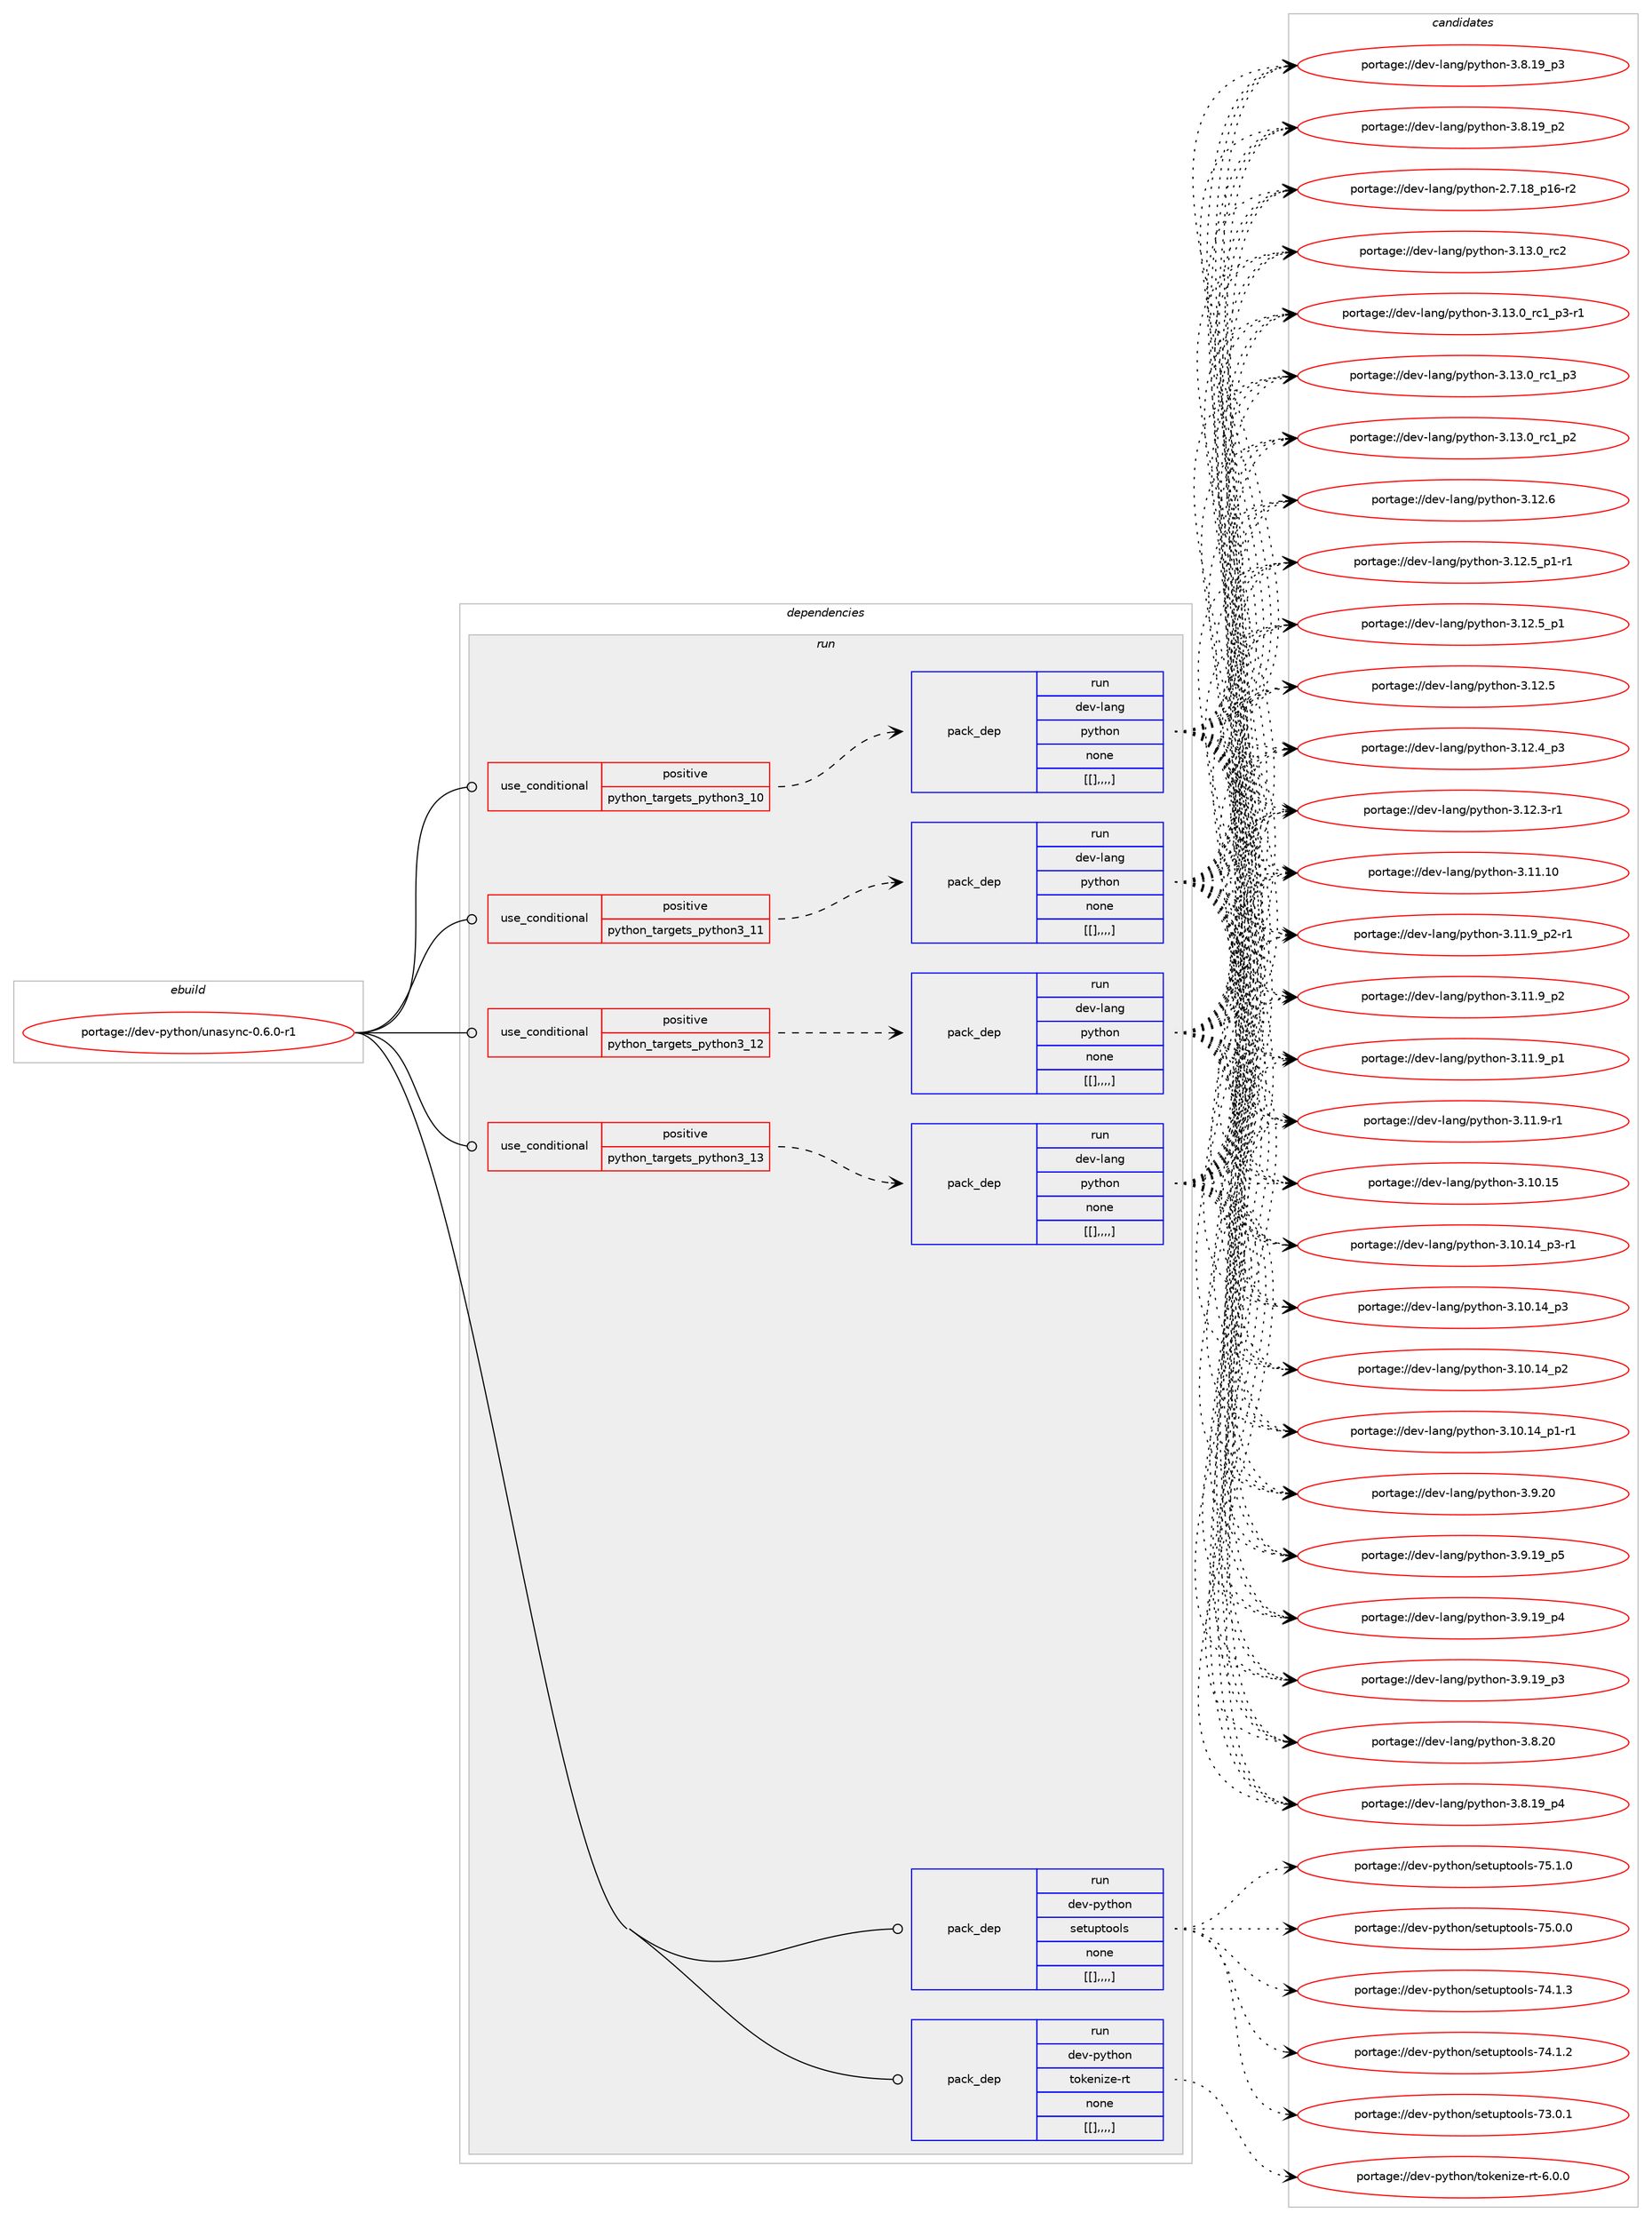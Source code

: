 digraph prolog {

# *************
# Graph options
# *************

newrank=true;
concentrate=true;
compound=true;
graph [rankdir=LR,fontname=Helvetica,fontsize=10,ranksep=1.5];#, ranksep=2.5, nodesep=0.2];
edge  [arrowhead=vee];
node  [fontname=Helvetica,fontsize=10];

# **********
# The ebuild
# **********

subgraph cluster_leftcol {
color=gray;
label=<<i>ebuild</i>>;
id [label="portage://dev-python/unasync-0.6.0-r1", color=red, width=4, href="../dev-python/unasync-0.6.0-r1.svg"];
}

# ****************
# The dependencies
# ****************

subgraph cluster_midcol {
color=gray;
label=<<i>dependencies</i>>;
subgraph cluster_compile {
fillcolor="#eeeeee";
style=filled;
label=<<i>compile</i>>;
}
subgraph cluster_compileandrun {
fillcolor="#eeeeee";
style=filled;
label=<<i>compile and run</i>>;
}
subgraph cluster_run {
fillcolor="#eeeeee";
style=filled;
label=<<i>run</i>>;
subgraph cond41913 {
dependency168881 [label=<<TABLE BORDER="0" CELLBORDER="1" CELLSPACING="0" CELLPADDING="4"><TR><TD ROWSPAN="3" CELLPADDING="10">use_conditional</TD></TR><TR><TD>positive</TD></TR><TR><TD>python_targets_python3_10</TD></TR></TABLE>>, shape=none, color=red];
subgraph pack125702 {
dependency168882 [label=<<TABLE BORDER="0" CELLBORDER="1" CELLSPACING="0" CELLPADDING="4" WIDTH="220"><TR><TD ROWSPAN="6" CELLPADDING="30">pack_dep</TD></TR><TR><TD WIDTH="110">run</TD></TR><TR><TD>dev-lang</TD></TR><TR><TD>python</TD></TR><TR><TD>none</TD></TR><TR><TD>[[],,,,]</TD></TR></TABLE>>, shape=none, color=blue];
}
dependency168881:e -> dependency168882:w [weight=20,style="dashed",arrowhead="vee"];
}
id:e -> dependency168881:w [weight=20,style="solid",arrowhead="odot"];
subgraph cond41914 {
dependency168883 [label=<<TABLE BORDER="0" CELLBORDER="1" CELLSPACING="0" CELLPADDING="4"><TR><TD ROWSPAN="3" CELLPADDING="10">use_conditional</TD></TR><TR><TD>positive</TD></TR><TR><TD>python_targets_python3_11</TD></TR></TABLE>>, shape=none, color=red];
subgraph pack125703 {
dependency168884 [label=<<TABLE BORDER="0" CELLBORDER="1" CELLSPACING="0" CELLPADDING="4" WIDTH="220"><TR><TD ROWSPAN="6" CELLPADDING="30">pack_dep</TD></TR><TR><TD WIDTH="110">run</TD></TR><TR><TD>dev-lang</TD></TR><TR><TD>python</TD></TR><TR><TD>none</TD></TR><TR><TD>[[],,,,]</TD></TR></TABLE>>, shape=none, color=blue];
}
dependency168883:e -> dependency168884:w [weight=20,style="dashed",arrowhead="vee"];
}
id:e -> dependency168883:w [weight=20,style="solid",arrowhead="odot"];
subgraph cond41915 {
dependency168885 [label=<<TABLE BORDER="0" CELLBORDER="1" CELLSPACING="0" CELLPADDING="4"><TR><TD ROWSPAN="3" CELLPADDING="10">use_conditional</TD></TR><TR><TD>positive</TD></TR><TR><TD>python_targets_python3_12</TD></TR></TABLE>>, shape=none, color=red];
subgraph pack125704 {
dependency168886 [label=<<TABLE BORDER="0" CELLBORDER="1" CELLSPACING="0" CELLPADDING="4" WIDTH="220"><TR><TD ROWSPAN="6" CELLPADDING="30">pack_dep</TD></TR><TR><TD WIDTH="110">run</TD></TR><TR><TD>dev-lang</TD></TR><TR><TD>python</TD></TR><TR><TD>none</TD></TR><TR><TD>[[],,,,]</TD></TR></TABLE>>, shape=none, color=blue];
}
dependency168885:e -> dependency168886:w [weight=20,style="dashed",arrowhead="vee"];
}
id:e -> dependency168885:w [weight=20,style="solid",arrowhead="odot"];
subgraph cond41916 {
dependency168887 [label=<<TABLE BORDER="0" CELLBORDER="1" CELLSPACING="0" CELLPADDING="4"><TR><TD ROWSPAN="3" CELLPADDING="10">use_conditional</TD></TR><TR><TD>positive</TD></TR><TR><TD>python_targets_python3_13</TD></TR></TABLE>>, shape=none, color=red];
subgraph pack125705 {
dependency168888 [label=<<TABLE BORDER="0" CELLBORDER="1" CELLSPACING="0" CELLPADDING="4" WIDTH="220"><TR><TD ROWSPAN="6" CELLPADDING="30">pack_dep</TD></TR><TR><TD WIDTH="110">run</TD></TR><TR><TD>dev-lang</TD></TR><TR><TD>python</TD></TR><TR><TD>none</TD></TR><TR><TD>[[],,,,]</TD></TR></TABLE>>, shape=none, color=blue];
}
dependency168887:e -> dependency168888:w [weight=20,style="dashed",arrowhead="vee"];
}
id:e -> dependency168887:w [weight=20,style="solid",arrowhead="odot"];
subgraph pack125706 {
dependency168889 [label=<<TABLE BORDER="0" CELLBORDER="1" CELLSPACING="0" CELLPADDING="4" WIDTH="220"><TR><TD ROWSPAN="6" CELLPADDING="30">pack_dep</TD></TR><TR><TD WIDTH="110">run</TD></TR><TR><TD>dev-python</TD></TR><TR><TD>setuptools</TD></TR><TR><TD>none</TD></TR><TR><TD>[[],,,,]</TD></TR></TABLE>>, shape=none, color=blue];
}
id:e -> dependency168889:w [weight=20,style="solid",arrowhead="odot"];
subgraph pack125707 {
dependency168890 [label=<<TABLE BORDER="0" CELLBORDER="1" CELLSPACING="0" CELLPADDING="4" WIDTH="220"><TR><TD ROWSPAN="6" CELLPADDING="30">pack_dep</TD></TR><TR><TD WIDTH="110">run</TD></TR><TR><TD>dev-python</TD></TR><TR><TD>tokenize-rt</TD></TR><TR><TD>none</TD></TR><TR><TD>[[],,,,]</TD></TR></TABLE>>, shape=none, color=blue];
}
id:e -> dependency168890:w [weight=20,style="solid",arrowhead="odot"];
}
}

# **************
# The candidates
# **************

subgraph cluster_choices {
rank=same;
color=gray;
label=<<i>candidates</i>>;

subgraph choice125702 {
color=black;
nodesep=1;
choice10010111845108971101034711212111610411111045514649514648951149950 [label="portage://dev-lang/python-3.13.0_rc2", color=red, width=4,href="../dev-lang/python-3.13.0_rc2.svg"];
choice1001011184510897110103471121211161041111104551464951464895114994995112514511449 [label="portage://dev-lang/python-3.13.0_rc1_p3-r1", color=red, width=4,href="../dev-lang/python-3.13.0_rc1_p3-r1.svg"];
choice100101118451089711010347112121116104111110455146495146489511499499511251 [label="portage://dev-lang/python-3.13.0_rc1_p3", color=red, width=4,href="../dev-lang/python-3.13.0_rc1_p3.svg"];
choice100101118451089711010347112121116104111110455146495146489511499499511250 [label="portage://dev-lang/python-3.13.0_rc1_p2", color=red, width=4,href="../dev-lang/python-3.13.0_rc1_p2.svg"];
choice10010111845108971101034711212111610411111045514649504654 [label="portage://dev-lang/python-3.12.6", color=red, width=4,href="../dev-lang/python-3.12.6.svg"];
choice1001011184510897110103471121211161041111104551464950465395112494511449 [label="portage://dev-lang/python-3.12.5_p1-r1", color=red, width=4,href="../dev-lang/python-3.12.5_p1-r1.svg"];
choice100101118451089711010347112121116104111110455146495046539511249 [label="portage://dev-lang/python-3.12.5_p1", color=red, width=4,href="../dev-lang/python-3.12.5_p1.svg"];
choice10010111845108971101034711212111610411111045514649504653 [label="portage://dev-lang/python-3.12.5", color=red, width=4,href="../dev-lang/python-3.12.5.svg"];
choice100101118451089711010347112121116104111110455146495046529511251 [label="portage://dev-lang/python-3.12.4_p3", color=red, width=4,href="../dev-lang/python-3.12.4_p3.svg"];
choice100101118451089711010347112121116104111110455146495046514511449 [label="portage://dev-lang/python-3.12.3-r1", color=red, width=4,href="../dev-lang/python-3.12.3-r1.svg"];
choice1001011184510897110103471121211161041111104551464949464948 [label="portage://dev-lang/python-3.11.10", color=red, width=4,href="../dev-lang/python-3.11.10.svg"];
choice1001011184510897110103471121211161041111104551464949465795112504511449 [label="portage://dev-lang/python-3.11.9_p2-r1", color=red, width=4,href="../dev-lang/python-3.11.9_p2-r1.svg"];
choice100101118451089711010347112121116104111110455146494946579511250 [label="portage://dev-lang/python-3.11.9_p2", color=red, width=4,href="../dev-lang/python-3.11.9_p2.svg"];
choice100101118451089711010347112121116104111110455146494946579511249 [label="portage://dev-lang/python-3.11.9_p1", color=red, width=4,href="../dev-lang/python-3.11.9_p1.svg"];
choice100101118451089711010347112121116104111110455146494946574511449 [label="portage://dev-lang/python-3.11.9-r1", color=red, width=4,href="../dev-lang/python-3.11.9-r1.svg"];
choice1001011184510897110103471121211161041111104551464948464953 [label="portage://dev-lang/python-3.10.15", color=red, width=4,href="../dev-lang/python-3.10.15.svg"];
choice100101118451089711010347112121116104111110455146494846495295112514511449 [label="portage://dev-lang/python-3.10.14_p3-r1", color=red, width=4,href="../dev-lang/python-3.10.14_p3-r1.svg"];
choice10010111845108971101034711212111610411111045514649484649529511251 [label="portage://dev-lang/python-3.10.14_p3", color=red, width=4,href="../dev-lang/python-3.10.14_p3.svg"];
choice10010111845108971101034711212111610411111045514649484649529511250 [label="portage://dev-lang/python-3.10.14_p2", color=red, width=4,href="../dev-lang/python-3.10.14_p2.svg"];
choice100101118451089711010347112121116104111110455146494846495295112494511449 [label="portage://dev-lang/python-3.10.14_p1-r1", color=red, width=4,href="../dev-lang/python-3.10.14_p1-r1.svg"];
choice10010111845108971101034711212111610411111045514657465048 [label="portage://dev-lang/python-3.9.20", color=red, width=4,href="../dev-lang/python-3.9.20.svg"];
choice100101118451089711010347112121116104111110455146574649579511253 [label="portage://dev-lang/python-3.9.19_p5", color=red, width=4,href="../dev-lang/python-3.9.19_p5.svg"];
choice100101118451089711010347112121116104111110455146574649579511252 [label="portage://dev-lang/python-3.9.19_p4", color=red, width=4,href="../dev-lang/python-3.9.19_p4.svg"];
choice100101118451089711010347112121116104111110455146574649579511251 [label="portage://dev-lang/python-3.9.19_p3", color=red, width=4,href="../dev-lang/python-3.9.19_p3.svg"];
choice10010111845108971101034711212111610411111045514656465048 [label="portage://dev-lang/python-3.8.20", color=red, width=4,href="../dev-lang/python-3.8.20.svg"];
choice100101118451089711010347112121116104111110455146564649579511252 [label="portage://dev-lang/python-3.8.19_p4", color=red, width=4,href="../dev-lang/python-3.8.19_p4.svg"];
choice100101118451089711010347112121116104111110455146564649579511251 [label="portage://dev-lang/python-3.8.19_p3", color=red, width=4,href="../dev-lang/python-3.8.19_p3.svg"];
choice100101118451089711010347112121116104111110455146564649579511250 [label="portage://dev-lang/python-3.8.19_p2", color=red, width=4,href="../dev-lang/python-3.8.19_p2.svg"];
choice100101118451089711010347112121116104111110455046554649569511249544511450 [label="portage://dev-lang/python-2.7.18_p16-r2", color=red, width=4,href="../dev-lang/python-2.7.18_p16-r2.svg"];
dependency168882:e -> choice10010111845108971101034711212111610411111045514649514648951149950:w [style=dotted,weight="100"];
dependency168882:e -> choice1001011184510897110103471121211161041111104551464951464895114994995112514511449:w [style=dotted,weight="100"];
dependency168882:e -> choice100101118451089711010347112121116104111110455146495146489511499499511251:w [style=dotted,weight="100"];
dependency168882:e -> choice100101118451089711010347112121116104111110455146495146489511499499511250:w [style=dotted,weight="100"];
dependency168882:e -> choice10010111845108971101034711212111610411111045514649504654:w [style=dotted,weight="100"];
dependency168882:e -> choice1001011184510897110103471121211161041111104551464950465395112494511449:w [style=dotted,weight="100"];
dependency168882:e -> choice100101118451089711010347112121116104111110455146495046539511249:w [style=dotted,weight="100"];
dependency168882:e -> choice10010111845108971101034711212111610411111045514649504653:w [style=dotted,weight="100"];
dependency168882:e -> choice100101118451089711010347112121116104111110455146495046529511251:w [style=dotted,weight="100"];
dependency168882:e -> choice100101118451089711010347112121116104111110455146495046514511449:w [style=dotted,weight="100"];
dependency168882:e -> choice1001011184510897110103471121211161041111104551464949464948:w [style=dotted,weight="100"];
dependency168882:e -> choice1001011184510897110103471121211161041111104551464949465795112504511449:w [style=dotted,weight="100"];
dependency168882:e -> choice100101118451089711010347112121116104111110455146494946579511250:w [style=dotted,weight="100"];
dependency168882:e -> choice100101118451089711010347112121116104111110455146494946579511249:w [style=dotted,weight="100"];
dependency168882:e -> choice100101118451089711010347112121116104111110455146494946574511449:w [style=dotted,weight="100"];
dependency168882:e -> choice1001011184510897110103471121211161041111104551464948464953:w [style=dotted,weight="100"];
dependency168882:e -> choice100101118451089711010347112121116104111110455146494846495295112514511449:w [style=dotted,weight="100"];
dependency168882:e -> choice10010111845108971101034711212111610411111045514649484649529511251:w [style=dotted,weight="100"];
dependency168882:e -> choice10010111845108971101034711212111610411111045514649484649529511250:w [style=dotted,weight="100"];
dependency168882:e -> choice100101118451089711010347112121116104111110455146494846495295112494511449:w [style=dotted,weight="100"];
dependency168882:e -> choice10010111845108971101034711212111610411111045514657465048:w [style=dotted,weight="100"];
dependency168882:e -> choice100101118451089711010347112121116104111110455146574649579511253:w [style=dotted,weight="100"];
dependency168882:e -> choice100101118451089711010347112121116104111110455146574649579511252:w [style=dotted,weight="100"];
dependency168882:e -> choice100101118451089711010347112121116104111110455146574649579511251:w [style=dotted,weight="100"];
dependency168882:e -> choice10010111845108971101034711212111610411111045514656465048:w [style=dotted,weight="100"];
dependency168882:e -> choice100101118451089711010347112121116104111110455146564649579511252:w [style=dotted,weight="100"];
dependency168882:e -> choice100101118451089711010347112121116104111110455146564649579511251:w [style=dotted,weight="100"];
dependency168882:e -> choice100101118451089711010347112121116104111110455146564649579511250:w [style=dotted,weight="100"];
dependency168882:e -> choice100101118451089711010347112121116104111110455046554649569511249544511450:w [style=dotted,weight="100"];
}
subgraph choice125703 {
color=black;
nodesep=1;
choice10010111845108971101034711212111610411111045514649514648951149950 [label="portage://dev-lang/python-3.13.0_rc2", color=red, width=4,href="../dev-lang/python-3.13.0_rc2.svg"];
choice1001011184510897110103471121211161041111104551464951464895114994995112514511449 [label="portage://dev-lang/python-3.13.0_rc1_p3-r1", color=red, width=4,href="../dev-lang/python-3.13.0_rc1_p3-r1.svg"];
choice100101118451089711010347112121116104111110455146495146489511499499511251 [label="portage://dev-lang/python-3.13.0_rc1_p3", color=red, width=4,href="../dev-lang/python-3.13.0_rc1_p3.svg"];
choice100101118451089711010347112121116104111110455146495146489511499499511250 [label="portage://dev-lang/python-3.13.0_rc1_p2", color=red, width=4,href="../dev-lang/python-3.13.0_rc1_p2.svg"];
choice10010111845108971101034711212111610411111045514649504654 [label="portage://dev-lang/python-3.12.6", color=red, width=4,href="../dev-lang/python-3.12.6.svg"];
choice1001011184510897110103471121211161041111104551464950465395112494511449 [label="portage://dev-lang/python-3.12.5_p1-r1", color=red, width=4,href="../dev-lang/python-3.12.5_p1-r1.svg"];
choice100101118451089711010347112121116104111110455146495046539511249 [label="portage://dev-lang/python-3.12.5_p1", color=red, width=4,href="../dev-lang/python-3.12.5_p1.svg"];
choice10010111845108971101034711212111610411111045514649504653 [label="portage://dev-lang/python-3.12.5", color=red, width=4,href="../dev-lang/python-3.12.5.svg"];
choice100101118451089711010347112121116104111110455146495046529511251 [label="portage://dev-lang/python-3.12.4_p3", color=red, width=4,href="../dev-lang/python-3.12.4_p3.svg"];
choice100101118451089711010347112121116104111110455146495046514511449 [label="portage://dev-lang/python-3.12.3-r1", color=red, width=4,href="../dev-lang/python-3.12.3-r1.svg"];
choice1001011184510897110103471121211161041111104551464949464948 [label="portage://dev-lang/python-3.11.10", color=red, width=4,href="../dev-lang/python-3.11.10.svg"];
choice1001011184510897110103471121211161041111104551464949465795112504511449 [label="portage://dev-lang/python-3.11.9_p2-r1", color=red, width=4,href="../dev-lang/python-3.11.9_p2-r1.svg"];
choice100101118451089711010347112121116104111110455146494946579511250 [label="portage://dev-lang/python-3.11.9_p2", color=red, width=4,href="../dev-lang/python-3.11.9_p2.svg"];
choice100101118451089711010347112121116104111110455146494946579511249 [label="portage://dev-lang/python-3.11.9_p1", color=red, width=4,href="../dev-lang/python-3.11.9_p1.svg"];
choice100101118451089711010347112121116104111110455146494946574511449 [label="portage://dev-lang/python-3.11.9-r1", color=red, width=4,href="../dev-lang/python-3.11.9-r1.svg"];
choice1001011184510897110103471121211161041111104551464948464953 [label="portage://dev-lang/python-3.10.15", color=red, width=4,href="../dev-lang/python-3.10.15.svg"];
choice100101118451089711010347112121116104111110455146494846495295112514511449 [label="portage://dev-lang/python-3.10.14_p3-r1", color=red, width=4,href="../dev-lang/python-3.10.14_p3-r1.svg"];
choice10010111845108971101034711212111610411111045514649484649529511251 [label="portage://dev-lang/python-3.10.14_p3", color=red, width=4,href="../dev-lang/python-3.10.14_p3.svg"];
choice10010111845108971101034711212111610411111045514649484649529511250 [label="portage://dev-lang/python-3.10.14_p2", color=red, width=4,href="../dev-lang/python-3.10.14_p2.svg"];
choice100101118451089711010347112121116104111110455146494846495295112494511449 [label="portage://dev-lang/python-3.10.14_p1-r1", color=red, width=4,href="../dev-lang/python-3.10.14_p1-r1.svg"];
choice10010111845108971101034711212111610411111045514657465048 [label="portage://dev-lang/python-3.9.20", color=red, width=4,href="../dev-lang/python-3.9.20.svg"];
choice100101118451089711010347112121116104111110455146574649579511253 [label="portage://dev-lang/python-3.9.19_p5", color=red, width=4,href="../dev-lang/python-3.9.19_p5.svg"];
choice100101118451089711010347112121116104111110455146574649579511252 [label="portage://dev-lang/python-3.9.19_p4", color=red, width=4,href="../dev-lang/python-3.9.19_p4.svg"];
choice100101118451089711010347112121116104111110455146574649579511251 [label="portage://dev-lang/python-3.9.19_p3", color=red, width=4,href="../dev-lang/python-3.9.19_p3.svg"];
choice10010111845108971101034711212111610411111045514656465048 [label="portage://dev-lang/python-3.8.20", color=red, width=4,href="../dev-lang/python-3.8.20.svg"];
choice100101118451089711010347112121116104111110455146564649579511252 [label="portage://dev-lang/python-3.8.19_p4", color=red, width=4,href="../dev-lang/python-3.8.19_p4.svg"];
choice100101118451089711010347112121116104111110455146564649579511251 [label="portage://dev-lang/python-3.8.19_p3", color=red, width=4,href="../dev-lang/python-3.8.19_p3.svg"];
choice100101118451089711010347112121116104111110455146564649579511250 [label="portage://dev-lang/python-3.8.19_p2", color=red, width=4,href="../dev-lang/python-3.8.19_p2.svg"];
choice100101118451089711010347112121116104111110455046554649569511249544511450 [label="portage://dev-lang/python-2.7.18_p16-r2", color=red, width=4,href="../dev-lang/python-2.7.18_p16-r2.svg"];
dependency168884:e -> choice10010111845108971101034711212111610411111045514649514648951149950:w [style=dotted,weight="100"];
dependency168884:e -> choice1001011184510897110103471121211161041111104551464951464895114994995112514511449:w [style=dotted,weight="100"];
dependency168884:e -> choice100101118451089711010347112121116104111110455146495146489511499499511251:w [style=dotted,weight="100"];
dependency168884:e -> choice100101118451089711010347112121116104111110455146495146489511499499511250:w [style=dotted,weight="100"];
dependency168884:e -> choice10010111845108971101034711212111610411111045514649504654:w [style=dotted,weight="100"];
dependency168884:e -> choice1001011184510897110103471121211161041111104551464950465395112494511449:w [style=dotted,weight="100"];
dependency168884:e -> choice100101118451089711010347112121116104111110455146495046539511249:w [style=dotted,weight="100"];
dependency168884:e -> choice10010111845108971101034711212111610411111045514649504653:w [style=dotted,weight="100"];
dependency168884:e -> choice100101118451089711010347112121116104111110455146495046529511251:w [style=dotted,weight="100"];
dependency168884:e -> choice100101118451089711010347112121116104111110455146495046514511449:w [style=dotted,weight="100"];
dependency168884:e -> choice1001011184510897110103471121211161041111104551464949464948:w [style=dotted,weight="100"];
dependency168884:e -> choice1001011184510897110103471121211161041111104551464949465795112504511449:w [style=dotted,weight="100"];
dependency168884:e -> choice100101118451089711010347112121116104111110455146494946579511250:w [style=dotted,weight="100"];
dependency168884:e -> choice100101118451089711010347112121116104111110455146494946579511249:w [style=dotted,weight="100"];
dependency168884:e -> choice100101118451089711010347112121116104111110455146494946574511449:w [style=dotted,weight="100"];
dependency168884:e -> choice1001011184510897110103471121211161041111104551464948464953:w [style=dotted,weight="100"];
dependency168884:e -> choice100101118451089711010347112121116104111110455146494846495295112514511449:w [style=dotted,weight="100"];
dependency168884:e -> choice10010111845108971101034711212111610411111045514649484649529511251:w [style=dotted,weight="100"];
dependency168884:e -> choice10010111845108971101034711212111610411111045514649484649529511250:w [style=dotted,weight="100"];
dependency168884:e -> choice100101118451089711010347112121116104111110455146494846495295112494511449:w [style=dotted,weight="100"];
dependency168884:e -> choice10010111845108971101034711212111610411111045514657465048:w [style=dotted,weight="100"];
dependency168884:e -> choice100101118451089711010347112121116104111110455146574649579511253:w [style=dotted,weight="100"];
dependency168884:e -> choice100101118451089711010347112121116104111110455146574649579511252:w [style=dotted,weight="100"];
dependency168884:e -> choice100101118451089711010347112121116104111110455146574649579511251:w [style=dotted,weight="100"];
dependency168884:e -> choice10010111845108971101034711212111610411111045514656465048:w [style=dotted,weight="100"];
dependency168884:e -> choice100101118451089711010347112121116104111110455146564649579511252:w [style=dotted,weight="100"];
dependency168884:e -> choice100101118451089711010347112121116104111110455146564649579511251:w [style=dotted,weight="100"];
dependency168884:e -> choice100101118451089711010347112121116104111110455146564649579511250:w [style=dotted,weight="100"];
dependency168884:e -> choice100101118451089711010347112121116104111110455046554649569511249544511450:w [style=dotted,weight="100"];
}
subgraph choice125704 {
color=black;
nodesep=1;
choice10010111845108971101034711212111610411111045514649514648951149950 [label="portage://dev-lang/python-3.13.0_rc2", color=red, width=4,href="../dev-lang/python-3.13.0_rc2.svg"];
choice1001011184510897110103471121211161041111104551464951464895114994995112514511449 [label="portage://dev-lang/python-3.13.0_rc1_p3-r1", color=red, width=4,href="../dev-lang/python-3.13.0_rc1_p3-r1.svg"];
choice100101118451089711010347112121116104111110455146495146489511499499511251 [label="portage://dev-lang/python-3.13.0_rc1_p3", color=red, width=4,href="../dev-lang/python-3.13.0_rc1_p3.svg"];
choice100101118451089711010347112121116104111110455146495146489511499499511250 [label="portage://dev-lang/python-3.13.0_rc1_p2", color=red, width=4,href="../dev-lang/python-3.13.0_rc1_p2.svg"];
choice10010111845108971101034711212111610411111045514649504654 [label="portage://dev-lang/python-3.12.6", color=red, width=4,href="../dev-lang/python-3.12.6.svg"];
choice1001011184510897110103471121211161041111104551464950465395112494511449 [label="portage://dev-lang/python-3.12.5_p1-r1", color=red, width=4,href="../dev-lang/python-3.12.5_p1-r1.svg"];
choice100101118451089711010347112121116104111110455146495046539511249 [label="portage://dev-lang/python-3.12.5_p1", color=red, width=4,href="../dev-lang/python-3.12.5_p1.svg"];
choice10010111845108971101034711212111610411111045514649504653 [label="portage://dev-lang/python-3.12.5", color=red, width=4,href="../dev-lang/python-3.12.5.svg"];
choice100101118451089711010347112121116104111110455146495046529511251 [label="portage://dev-lang/python-3.12.4_p3", color=red, width=4,href="../dev-lang/python-3.12.4_p3.svg"];
choice100101118451089711010347112121116104111110455146495046514511449 [label="portage://dev-lang/python-3.12.3-r1", color=red, width=4,href="../dev-lang/python-3.12.3-r1.svg"];
choice1001011184510897110103471121211161041111104551464949464948 [label="portage://dev-lang/python-3.11.10", color=red, width=4,href="../dev-lang/python-3.11.10.svg"];
choice1001011184510897110103471121211161041111104551464949465795112504511449 [label="portage://dev-lang/python-3.11.9_p2-r1", color=red, width=4,href="../dev-lang/python-3.11.9_p2-r1.svg"];
choice100101118451089711010347112121116104111110455146494946579511250 [label="portage://dev-lang/python-3.11.9_p2", color=red, width=4,href="../dev-lang/python-3.11.9_p2.svg"];
choice100101118451089711010347112121116104111110455146494946579511249 [label="portage://dev-lang/python-3.11.9_p1", color=red, width=4,href="../dev-lang/python-3.11.9_p1.svg"];
choice100101118451089711010347112121116104111110455146494946574511449 [label="portage://dev-lang/python-3.11.9-r1", color=red, width=4,href="../dev-lang/python-3.11.9-r1.svg"];
choice1001011184510897110103471121211161041111104551464948464953 [label="portage://dev-lang/python-3.10.15", color=red, width=4,href="../dev-lang/python-3.10.15.svg"];
choice100101118451089711010347112121116104111110455146494846495295112514511449 [label="portage://dev-lang/python-3.10.14_p3-r1", color=red, width=4,href="../dev-lang/python-3.10.14_p3-r1.svg"];
choice10010111845108971101034711212111610411111045514649484649529511251 [label="portage://dev-lang/python-3.10.14_p3", color=red, width=4,href="../dev-lang/python-3.10.14_p3.svg"];
choice10010111845108971101034711212111610411111045514649484649529511250 [label="portage://dev-lang/python-3.10.14_p2", color=red, width=4,href="../dev-lang/python-3.10.14_p2.svg"];
choice100101118451089711010347112121116104111110455146494846495295112494511449 [label="portage://dev-lang/python-3.10.14_p1-r1", color=red, width=4,href="../dev-lang/python-3.10.14_p1-r1.svg"];
choice10010111845108971101034711212111610411111045514657465048 [label="portage://dev-lang/python-3.9.20", color=red, width=4,href="../dev-lang/python-3.9.20.svg"];
choice100101118451089711010347112121116104111110455146574649579511253 [label="portage://dev-lang/python-3.9.19_p5", color=red, width=4,href="../dev-lang/python-3.9.19_p5.svg"];
choice100101118451089711010347112121116104111110455146574649579511252 [label="portage://dev-lang/python-3.9.19_p4", color=red, width=4,href="../dev-lang/python-3.9.19_p4.svg"];
choice100101118451089711010347112121116104111110455146574649579511251 [label="portage://dev-lang/python-3.9.19_p3", color=red, width=4,href="../dev-lang/python-3.9.19_p3.svg"];
choice10010111845108971101034711212111610411111045514656465048 [label="portage://dev-lang/python-3.8.20", color=red, width=4,href="../dev-lang/python-3.8.20.svg"];
choice100101118451089711010347112121116104111110455146564649579511252 [label="portage://dev-lang/python-3.8.19_p4", color=red, width=4,href="../dev-lang/python-3.8.19_p4.svg"];
choice100101118451089711010347112121116104111110455146564649579511251 [label="portage://dev-lang/python-3.8.19_p3", color=red, width=4,href="../dev-lang/python-3.8.19_p3.svg"];
choice100101118451089711010347112121116104111110455146564649579511250 [label="portage://dev-lang/python-3.8.19_p2", color=red, width=4,href="../dev-lang/python-3.8.19_p2.svg"];
choice100101118451089711010347112121116104111110455046554649569511249544511450 [label="portage://dev-lang/python-2.7.18_p16-r2", color=red, width=4,href="../dev-lang/python-2.7.18_p16-r2.svg"];
dependency168886:e -> choice10010111845108971101034711212111610411111045514649514648951149950:w [style=dotted,weight="100"];
dependency168886:e -> choice1001011184510897110103471121211161041111104551464951464895114994995112514511449:w [style=dotted,weight="100"];
dependency168886:e -> choice100101118451089711010347112121116104111110455146495146489511499499511251:w [style=dotted,weight="100"];
dependency168886:e -> choice100101118451089711010347112121116104111110455146495146489511499499511250:w [style=dotted,weight="100"];
dependency168886:e -> choice10010111845108971101034711212111610411111045514649504654:w [style=dotted,weight="100"];
dependency168886:e -> choice1001011184510897110103471121211161041111104551464950465395112494511449:w [style=dotted,weight="100"];
dependency168886:e -> choice100101118451089711010347112121116104111110455146495046539511249:w [style=dotted,weight="100"];
dependency168886:e -> choice10010111845108971101034711212111610411111045514649504653:w [style=dotted,weight="100"];
dependency168886:e -> choice100101118451089711010347112121116104111110455146495046529511251:w [style=dotted,weight="100"];
dependency168886:e -> choice100101118451089711010347112121116104111110455146495046514511449:w [style=dotted,weight="100"];
dependency168886:e -> choice1001011184510897110103471121211161041111104551464949464948:w [style=dotted,weight="100"];
dependency168886:e -> choice1001011184510897110103471121211161041111104551464949465795112504511449:w [style=dotted,weight="100"];
dependency168886:e -> choice100101118451089711010347112121116104111110455146494946579511250:w [style=dotted,weight="100"];
dependency168886:e -> choice100101118451089711010347112121116104111110455146494946579511249:w [style=dotted,weight="100"];
dependency168886:e -> choice100101118451089711010347112121116104111110455146494946574511449:w [style=dotted,weight="100"];
dependency168886:e -> choice1001011184510897110103471121211161041111104551464948464953:w [style=dotted,weight="100"];
dependency168886:e -> choice100101118451089711010347112121116104111110455146494846495295112514511449:w [style=dotted,weight="100"];
dependency168886:e -> choice10010111845108971101034711212111610411111045514649484649529511251:w [style=dotted,weight="100"];
dependency168886:e -> choice10010111845108971101034711212111610411111045514649484649529511250:w [style=dotted,weight="100"];
dependency168886:e -> choice100101118451089711010347112121116104111110455146494846495295112494511449:w [style=dotted,weight="100"];
dependency168886:e -> choice10010111845108971101034711212111610411111045514657465048:w [style=dotted,weight="100"];
dependency168886:e -> choice100101118451089711010347112121116104111110455146574649579511253:w [style=dotted,weight="100"];
dependency168886:e -> choice100101118451089711010347112121116104111110455146574649579511252:w [style=dotted,weight="100"];
dependency168886:e -> choice100101118451089711010347112121116104111110455146574649579511251:w [style=dotted,weight="100"];
dependency168886:e -> choice10010111845108971101034711212111610411111045514656465048:w [style=dotted,weight="100"];
dependency168886:e -> choice100101118451089711010347112121116104111110455146564649579511252:w [style=dotted,weight="100"];
dependency168886:e -> choice100101118451089711010347112121116104111110455146564649579511251:w [style=dotted,weight="100"];
dependency168886:e -> choice100101118451089711010347112121116104111110455146564649579511250:w [style=dotted,weight="100"];
dependency168886:e -> choice100101118451089711010347112121116104111110455046554649569511249544511450:w [style=dotted,weight="100"];
}
subgraph choice125705 {
color=black;
nodesep=1;
choice10010111845108971101034711212111610411111045514649514648951149950 [label="portage://dev-lang/python-3.13.0_rc2", color=red, width=4,href="../dev-lang/python-3.13.0_rc2.svg"];
choice1001011184510897110103471121211161041111104551464951464895114994995112514511449 [label="portage://dev-lang/python-3.13.0_rc1_p3-r1", color=red, width=4,href="../dev-lang/python-3.13.0_rc1_p3-r1.svg"];
choice100101118451089711010347112121116104111110455146495146489511499499511251 [label="portage://dev-lang/python-3.13.0_rc1_p3", color=red, width=4,href="../dev-lang/python-3.13.0_rc1_p3.svg"];
choice100101118451089711010347112121116104111110455146495146489511499499511250 [label="portage://dev-lang/python-3.13.0_rc1_p2", color=red, width=4,href="../dev-lang/python-3.13.0_rc1_p2.svg"];
choice10010111845108971101034711212111610411111045514649504654 [label="portage://dev-lang/python-3.12.6", color=red, width=4,href="../dev-lang/python-3.12.6.svg"];
choice1001011184510897110103471121211161041111104551464950465395112494511449 [label="portage://dev-lang/python-3.12.5_p1-r1", color=red, width=4,href="../dev-lang/python-3.12.5_p1-r1.svg"];
choice100101118451089711010347112121116104111110455146495046539511249 [label="portage://dev-lang/python-3.12.5_p1", color=red, width=4,href="../dev-lang/python-3.12.5_p1.svg"];
choice10010111845108971101034711212111610411111045514649504653 [label="portage://dev-lang/python-3.12.5", color=red, width=4,href="../dev-lang/python-3.12.5.svg"];
choice100101118451089711010347112121116104111110455146495046529511251 [label="portage://dev-lang/python-3.12.4_p3", color=red, width=4,href="../dev-lang/python-3.12.4_p3.svg"];
choice100101118451089711010347112121116104111110455146495046514511449 [label="portage://dev-lang/python-3.12.3-r1", color=red, width=4,href="../dev-lang/python-3.12.3-r1.svg"];
choice1001011184510897110103471121211161041111104551464949464948 [label="portage://dev-lang/python-3.11.10", color=red, width=4,href="../dev-lang/python-3.11.10.svg"];
choice1001011184510897110103471121211161041111104551464949465795112504511449 [label="portage://dev-lang/python-3.11.9_p2-r1", color=red, width=4,href="../dev-lang/python-3.11.9_p2-r1.svg"];
choice100101118451089711010347112121116104111110455146494946579511250 [label="portage://dev-lang/python-3.11.9_p2", color=red, width=4,href="../dev-lang/python-3.11.9_p2.svg"];
choice100101118451089711010347112121116104111110455146494946579511249 [label="portage://dev-lang/python-3.11.9_p1", color=red, width=4,href="../dev-lang/python-3.11.9_p1.svg"];
choice100101118451089711010347112121116104111110455146494946574511449 [label="portage://dev-lang/python-3.11.9-r1", color=red, width=4,href="../dev-lang/python-3.11.9-r1.svg"];
choice1001011184510897110103471121211161041111104551464948464953 [label="portage://dev-lang/python-3.10.15", color=red, width=4,href="../dev-lang/python-3.10.15.svg"];
choice100101118451089711010347112121116104111110455146494846495295112514511449 [label="portage://dev-lang/python-3.10.14_p3-r1", color=red, width=4,href="../dev-lang/python-3.10.14_p3-r1.svg"];
choice10010111845108971101034711212111610411111045514649484649529511251 [label="portage://dev-lang/python-3.10.14_p3", color=red, width=4,href="../dev-lang/python-3.10.14_p3.svg"];
choice10010111845108971101034711212111610411111045514649484649529511250 [label="portage://dev-lang/python-3.10.14_p2", color=red, width=4,href="../dev-lang/python-3.10.14_p2.svg"];
choice100101118451089711010347112121116104111110455146494846495295112494511449 [label="portage://dev-lang/python-3.10.14_p1-r1", color=red, width=4,href="../dev-lang/python-3.10.14_p1-r1.svg"];
choice10010111845108971101034711212111610411111045514657465048 [label="portage://dev-lang/python-3.9.20", color=red, width=4,href="../dev-lang/python-3.9.20.svg"];
choice100101118451089711010347112121116104111110455146574649579511253 [label="portage://dev-lang/python-3.9.19_p5", color=red, width=4,href="../dev-lang/python-3.9.19_p5.svg"];
choice100101118451089711010347112121116104111110455146574649579511252 [label="portage://dev-lang/python-3.9.19_p4", color=red, width=4,href="../dev-lang/python-3.9.19_p4.svg"];
choice100101118451089711010347112121116104111110455146574649579511251 [label="portage://dev-lang/python-3.9.19_p3", color=red, width=4,href="../dev-lang/python-3.9.19_p3.svg"];
choice10010111845108971101034711212111610411111045514656465048 [label="portage://dev-lang/python-3.8.20", color=red, width=4,href="../dev-lang/python-3.8.20.svg"];
choice100101118451089711010347112121116104111110455146564649579511252 [label="portage://dev-lang/python-3.8.19_p4", color=red, width=4,href="../dev-lang/python-3.8.19_p4.svg"];
choice100101118451089711010347112121116104111110455146564649579511251 [label="portage://dev-lang/python-3.8.19_p3", color=red, width=4,href="../dev-lang/python-3.8.19_p3.svg"];
choice100101118451089711010347112121116104111110455146564649579511250 [label="portage://dev-lang/python-3.8.19_p2", color=red, width=4,href="../dev-lang/python-3.8.19_p2.svg"];
choice100101118451089711010347112121116104111110455046554649569511249544511450 [label="portage://dev-lang/python-2.7.18_p16-r2", color=red, width=4,href="../dev-lang/python-2.7.18_p16-r2.svg"];
dependency168888:e -> choice10010111845108971101034711212111610411111045514649514648951149950:w [style=dotted,weight="100"];
dependency168888:e -> choice1001011184510897110103471121211161041111104551464951464895114994995112514511449:w [style=dotted,weight="100"];
dependency168888:e -> choice100101118451089711010347112121116104111110455146495146489511499499511251:w [style=dotted,weight="100"];
dependency168888:e -> choice100101118451089711010347112121116104111110455146495146489511499499511250:w [style=dotted,weight="100"];
dependency168888:e -> choice10010111845108971101034711212111610411111045514649504654:w [style=dotted,weight="100"];
dependency168888:e -> choice1001011184510897110103471121211161041111104551464950465395112494511449:w [style=dotted,weight="100"];
dependency168888:e -> choice100101118451089711010347112121116104111110455146495046539511249:w [style=dotted,weight="100"];
dependency168888:e -> choice10010111845108971101034711212111610411111045514649504653:w [style=dotted,weight="100"];
dependency168888:e -> choice100101118451089711010347112121116104111110455146495046529511251:w [style=dotted,weight="100"];
dependency168888:e -> choice100101118451089711010347112121116104111110455146495046514511449:w [style=dotted,weight="100"];
dependency168888:e -> choice1001011184510897110103471121211161041111104551464949464948:w [style=dotted,weight="100"];
dependency168888:e -> choice1001011184510897110103471121211161041111104551464949465795112504511449:w [style=dotted,weight="100"];
dependency168888:e -> choice100101118451089711010347112121116104111110455146494946579511250:w [style=dotted,weight="100"];
dependency168888:e -> choice100101118451089711010347112121116104111110455146494946579511249:w [style=dotted,weight="100"];
dependency168888:e -> choice100101118451089711010347112121116104111110455146494946574511449:w [style=dotted,weight="100"];
dependency168888:e -> choice1001011184510897110103471121211161041111104551464948464953:w [style=dotted,weight="100"];
dependency168888:e -> choice100101118451089711010347112121116104111110455146494846495295112514511449:w [style=dotted,weight="100"];
dependency168888:e -> choice10010111845108971101034711212111610411111045514649484649529511251:w [style=dotted,weight="100"];
dependency168888:e -> choice10010111845108971101034711212111610411111045514649484649529511250:w [style=dotted,weight="100"];
dependency168888:e -> choice100101118451089711010347112121116104111110455146494846495295112494511449:w [style=dotted,weight="100"];
dependency168888:e -> choice10010111845108971101034711212111610411111045514657465048:w [style=dotted,weight="100"];
dependency168888:e -> choice100101118451089711010347112121116104111110455146574649579511253:w [style=dotted,weight="100"];
dependency168888:e -> choice100101118451089711010347112121116104111110455146574649579511252:w [style=dotted,weight="100"];
dependency168888:e -> choice100101118451089711010347112121116104111110455146574649579511251:w [style=dotted,weight="100"];
dependency168888:e -> choice10010111845108971101034711212111610411111045514656465048:w [style=dotted,weight="100"];
dependency168888:e -> choice100101118451089711010347112121116104111110455146564649579511252:w [style=dotted,weight="100"];
dependency168888:e -> choice100101118451089711010347112121116104111110455146564649579511251:w [style=dotted,weight="100"];
dependency168888:e -> choice100101118451089711010347112121116104111110455146564649579511250:w [style=dotted,weight="100"];
dependency168888:e -> choice100101118451089711010347112121116104111110455046554649569511249544511450:w [style=dotted,weight="100"];
}
subgraph choice125706 {
color=black;
nodesep=1;
choice100101118451121211161041111104711510111611711211611111110811545555346494648 [label="portage://dev-python/setuptools-75.1.0", color=red, width=4,href="../dev-python/setuptools-75.1.0.svg"];
choice100101118451121211161041111104711510111611711211611111110811545555346484648 [label="portage://dev-python/setuptools-75.0.0", color=red, width=4,href="../dev-python/setuptools-75.0.0.svg"];
choice100101118451121211161041111104711510111611711211611111110811545555246494651 [label="portage://dev-python/setuptools-74.1.3", color=red, width=4,href="../dev-python/setuptools-74.1.3.svg"];
choice100101118451121211161041111104711510111611711211611111110811545555246494650 [label="portage://dev-python/setuptools-74.1.2", color=red, width=4,href="../dev-python/setuptools-74.1.2.svg"];
choice100101118451121211161041111104711510111611711211611111110811545555146484649 [label="portage://dev-python/setuptools-73.0.1", color=red, width=4,href="../dev-python/setuptools-73.0.1.svg"];
dependency168889:e -> choice100101118451121211161041111104711510111611711211611111110811545555346494648:w [style=dotted,weight="100"];
dependency168889:e -> choice100101118451121211161041111104711510111611711211611111110811545555346484648:w [style=dotted,weight="100"];
dependency168889:e -> choice100101118451121211161041111104711510111611711211611111110811545555246494651:w [style=dotted,weight="100"];
dependency168889:e -> choice100101118451121211161041111104711510111611711211611111110811545555246494650:w [style=dotted,weight="100"];
dependency168889:e -> choice100101118451121211161041111104711510111611711211611111110811545555146484649:w [style=dotted,weight="100"];
}
subgraph choice125707 {
color=black;
nodesep=1;
choice100101118451121211161041111104711611110710111010512210145114116455446484648 [label="portage://dev-python/tokenize-rt-6.0.0", color=red, width=4,href="../dev-python/tokenize-rt-6.0.0.svg"];
dependency168890:e -> choice100101118451121211161041111104711611110710111010512210145114116455446484648:w [style=dotted,weight="100"];
}
}

}
